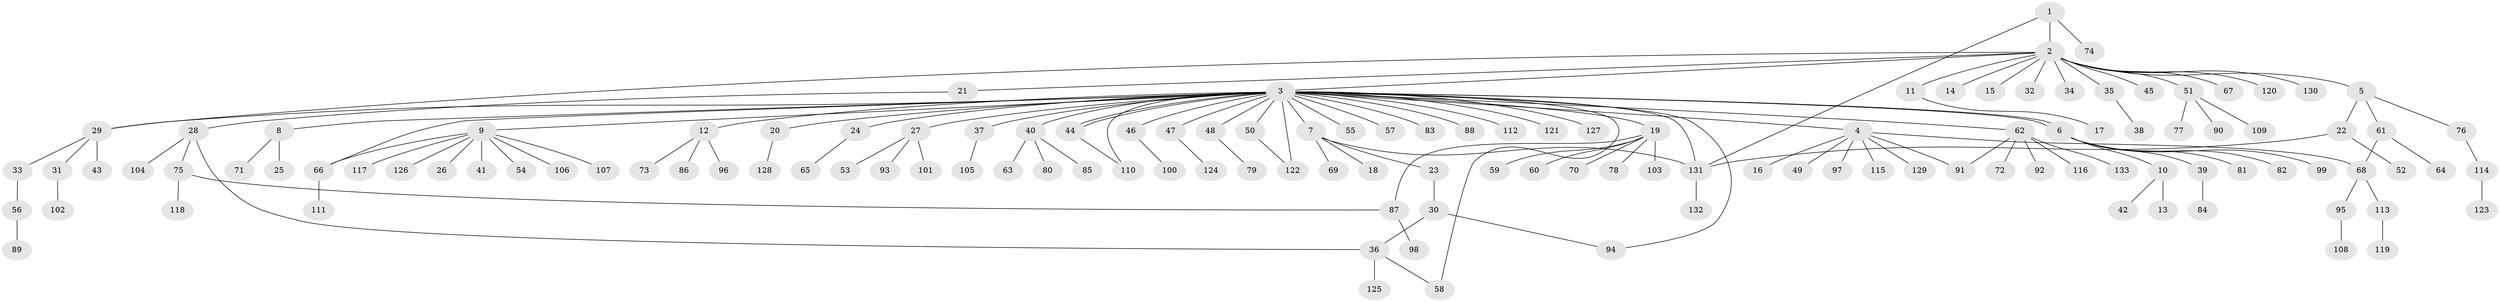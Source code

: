 // Generated by graph-tools (version 1.1) at 2025/26/03/09/25 03:26:03]
// undirected, 133 vertices, 147 edges
graph export_dot {
graph [start="1"]
  node [color=gray90,style=filled];
  1;
  2;
  3;
  4;
  5;
  6;
  7;
  8;
  9;
  10;
  11;
  12;
  13;
  14;
  15;
  16;
  17;
  18;
  19;
  20;
  21;
  22;
  23;
  24;
  25;
  26;
  27;
  28;
  29;
  30;
  31;
  32;
  33;
  34;
  35;
  36;
  37;
  38;
  39;
  40;
  41;
  42;
  43;
  44;
  45;
  46;
  47;
  48;
  49;
  50;
  51;
  52;
  53;
  54;
  55;
  56;
  57;
  58;
  59;
  60;
  61;
  62;
  63;
  64;
  65;
  66;
  67;
  68;
  69;
  70;
  71;
  72;
  73;
  74;
  75;
  76;
  77;
  78;
  79;
  80;
  81;
  82;
  83;
  84;
  85;
  86;
  87;
  88;
  89;
  90;
  91;
  92;
  93;
  94;
  95;
  96;
  97;
  98;
  99;
  100;
  101;
  102;
  103;
  104;
  105;
  106;
  107;
  108;
  109;
  110;
  111;
  112;
  113;
  114;
  115;
  116;
  117;
  118;
  119;
  120;
  121;
  122;
  123;
  124;
  125;
  126;
  127;
  128;
  129;
  130;
  131;
  132;
  133;
  1 -- 2;
  1 -- 74;
  1 -- 131;
  2 -- 3;
  2 -- 5;
  2 -- 11;
  2 -- 14;
  2 -- 15;
  2 -- 21;
  2 -- 29;
  2 -- 32;
  2 -- 34;
  2 -- 35;
  2 -- 45;
  2 -- 51;
  2 -- 67;
  2 -- 120;
  2 -- 130;
  3 -- 4;
  3 -- 6;
  3 -- 6;
  3 -- 7;
  3 -- 8;
  3 -- 9;
  3 -- 12;
  3 -- 19;
  3 -- 20;
  3 -- 24;
  3 -- 27;
  3 -- 29;
  3 -- 37;
  3 -- 40;
  3 -- 44;
  3 -- 44;
  3 -- 46;
  3 -- 47;
  3 -- 48;
  3 -- 50;
  3 -- 55;
  3 -- 57;
  3 -- 58;
  3 -- 62;
  3 -- 66;
  3 -- 83;
  3 -- 88;
  3 -- 94;
  3 -- 110;
  3 -- 112;
  3 -- 121;
  3 -- 122;
  3 -- 127;
  3 -- 131;
  4 -- 16;
  4 -- 49;
  4 -- 68;
  4 -- 91;
  4 -- 97;
  4 -- 115;
  4 -- 129;
  5 -- 22;
  5 -- 61;
  5 -- 76;
  6 -- 10;
  6 -- 39;
  6 -- 81;
  6 -- 82;
  6 -- 99;
  7 -- 18;
  7 -- 23;
  7 -- 69;
  7 -- 131;
  8 -- 25;
  8 -- 71;
  9 -- 26;
  9 -- 41;
  9 -- 54;
  9 -- 66;
  9 -- 106;
  9 -- 107;
  9 -- 117;
  9 -- 126;
  10 -- 13;
  10 -- 42;
  11 -- 17;
  12 -- 73;
  12 -- 86;
  12 -- 96;
  19 -- 59;
  19 -- 60;
  19 -- 70;
  19 -- 78;
  19 -- 87;
  19 -- 103;
  20 -- 128;
  21 -- 28;
  22 -- 52;
  22 -- 131;
  23 -- 30;
  24 -- 65;
  27 -- 53;
  27 -- 93;
  27 -- 101;
  28 -- 36;
  28 -- 75;
  28 -- 104;
  29 -- 31;
  29 -- 33;
  29 -- 43;
  30 -- 36;
  30 -- 94;
  31 -- 102;
  33 -- 56;
  35 -- 38;
  36 -- 58;
  36 -- 125;
  37 -- 105;
  39 -- 84;
  40 -- 63;
  40 -- 80;
  40 -- 85;
  44 -- 110;
  46 -- 100;
  47 -- 124;
  48 -- 79;
  50 -- 122;
  51 -- 77;
  51 -- 90;
  51 -- 109;
  56 -- 89;
  61 -- 64;
  61 -- 68;
  62 -- 72;
  62 -- 91;
  62 -- 92;
  62 -- 116;
  62 -- 133;
  66 -- 111;
  68 -- 95;
  68 -- 113;
  75 -- 87;
  75 -- 118;
  76 -- 114;
  87 -- 98;
  95 -- 108;
  113 -- 119;
  114 -- 123;
  131 -- 132;
}
